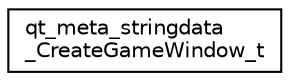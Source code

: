 digraph "Graphical Class Hierarchy"
{
  edge [fontname="Helvetica",fontsize="10",labelfontname="Helvetica",labelfontsize="10"];
  node [fontname="Helvetica",fontsize="10",shape=record];
  rankdir="LR";
  Node0 [label="qt_meta_stringdata\l_CreateGameWindow_t",height=0.2,width=0.4,color="black", fillcolor="white", style="filled",URL="$structqt__meta__stringdata__CreateGameWindow__t.html"];
}
